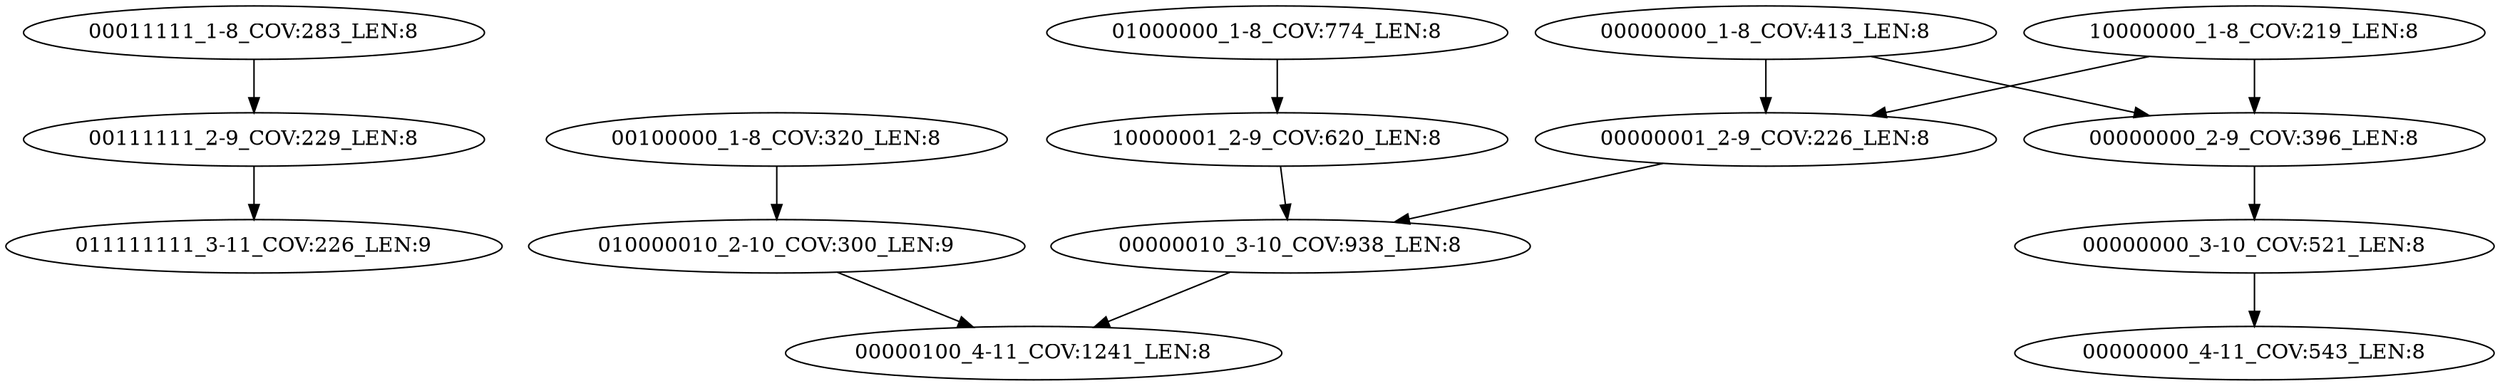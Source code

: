 digraph G {
    "00111111_2-9_COV:229_LEN:8" -> "011111111_3-11_COV:226_LEN:9";
    "00100000_1-8_COV:320_LEN:8" -> "010000010_2-10_COV:300_LEN:9";
    "010000010_2-10_COV:300_LEN:9" -> "00000100_4-11_COV:1241_LEN:8";
    "10000000_1-8_COV:219_LEN:8" -> "00000000_2-9_COV:396_LEN:8";
    "10000000_1-8_COV:219_LEN:8" -> "00000001_2-9_COV:226_LEN:8";
    "00000000_2-9_COV:396_LEN:8" -> "00000000_3-10_COV:521_LEN:8";
    "01000000_1-8_COV:774_LEN:8" -> "10000001_2-9_COV:620_LEN:8";
    "00000010_3-10_COV:938_LEN:8" -> "00000100_4-11_COV:1241_LEN:8";
    "10000001_2-9_COV:620_LEN:8" -> "00000010_3-10_COV:938_LEN:8";
    "00011111_1-8_COV:283_LEN:8" -> "00111111_2-9_COV:229_LEN:8";
    "00000000_1-8_COV:413_LEN:8" -> "00000000_2-9_COV:396_LEN:8";
    "00000000_1-8_COV:413_LEN:8" -> "00000001_2-9_COV:226_LEN:8";
    "00000001_2-9_COV:226_LEN:8" -> "00000010_3-10_COV:938_LEN:8";
    "00000000_3-10_COV:521_LEN:8" -> "00000000_4-11_COV:543_LEN:8";
}
